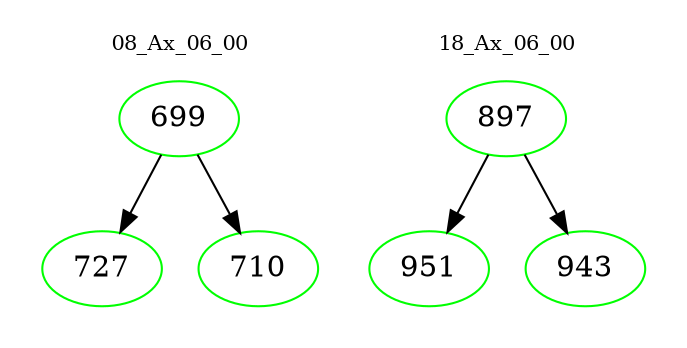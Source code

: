 digraph{
subgraph cluster_0 {
color = white
label = "08_Ax_06_00";
fontsize=10;
T0_699 [label="699", color="green"]
T0_699 -> T0_727 [color="black"]
T0_727 [label="727", color="green"]
T0_699 -> T0_710 [color="black"]
T0_710 [label="710", color="green"]
}
subgraph cluster_1 {
color = white
label = "18_Ax_06_00";
fontsize=10;
T1_897 [label="897", color="green"]
T1_897 -> T1_951 [color="black"]
T1_951 [label="951", color="green"]
T1_897 -> T1_943 [color="black"]
T1_943 [label="943", color="green"]
}
}
